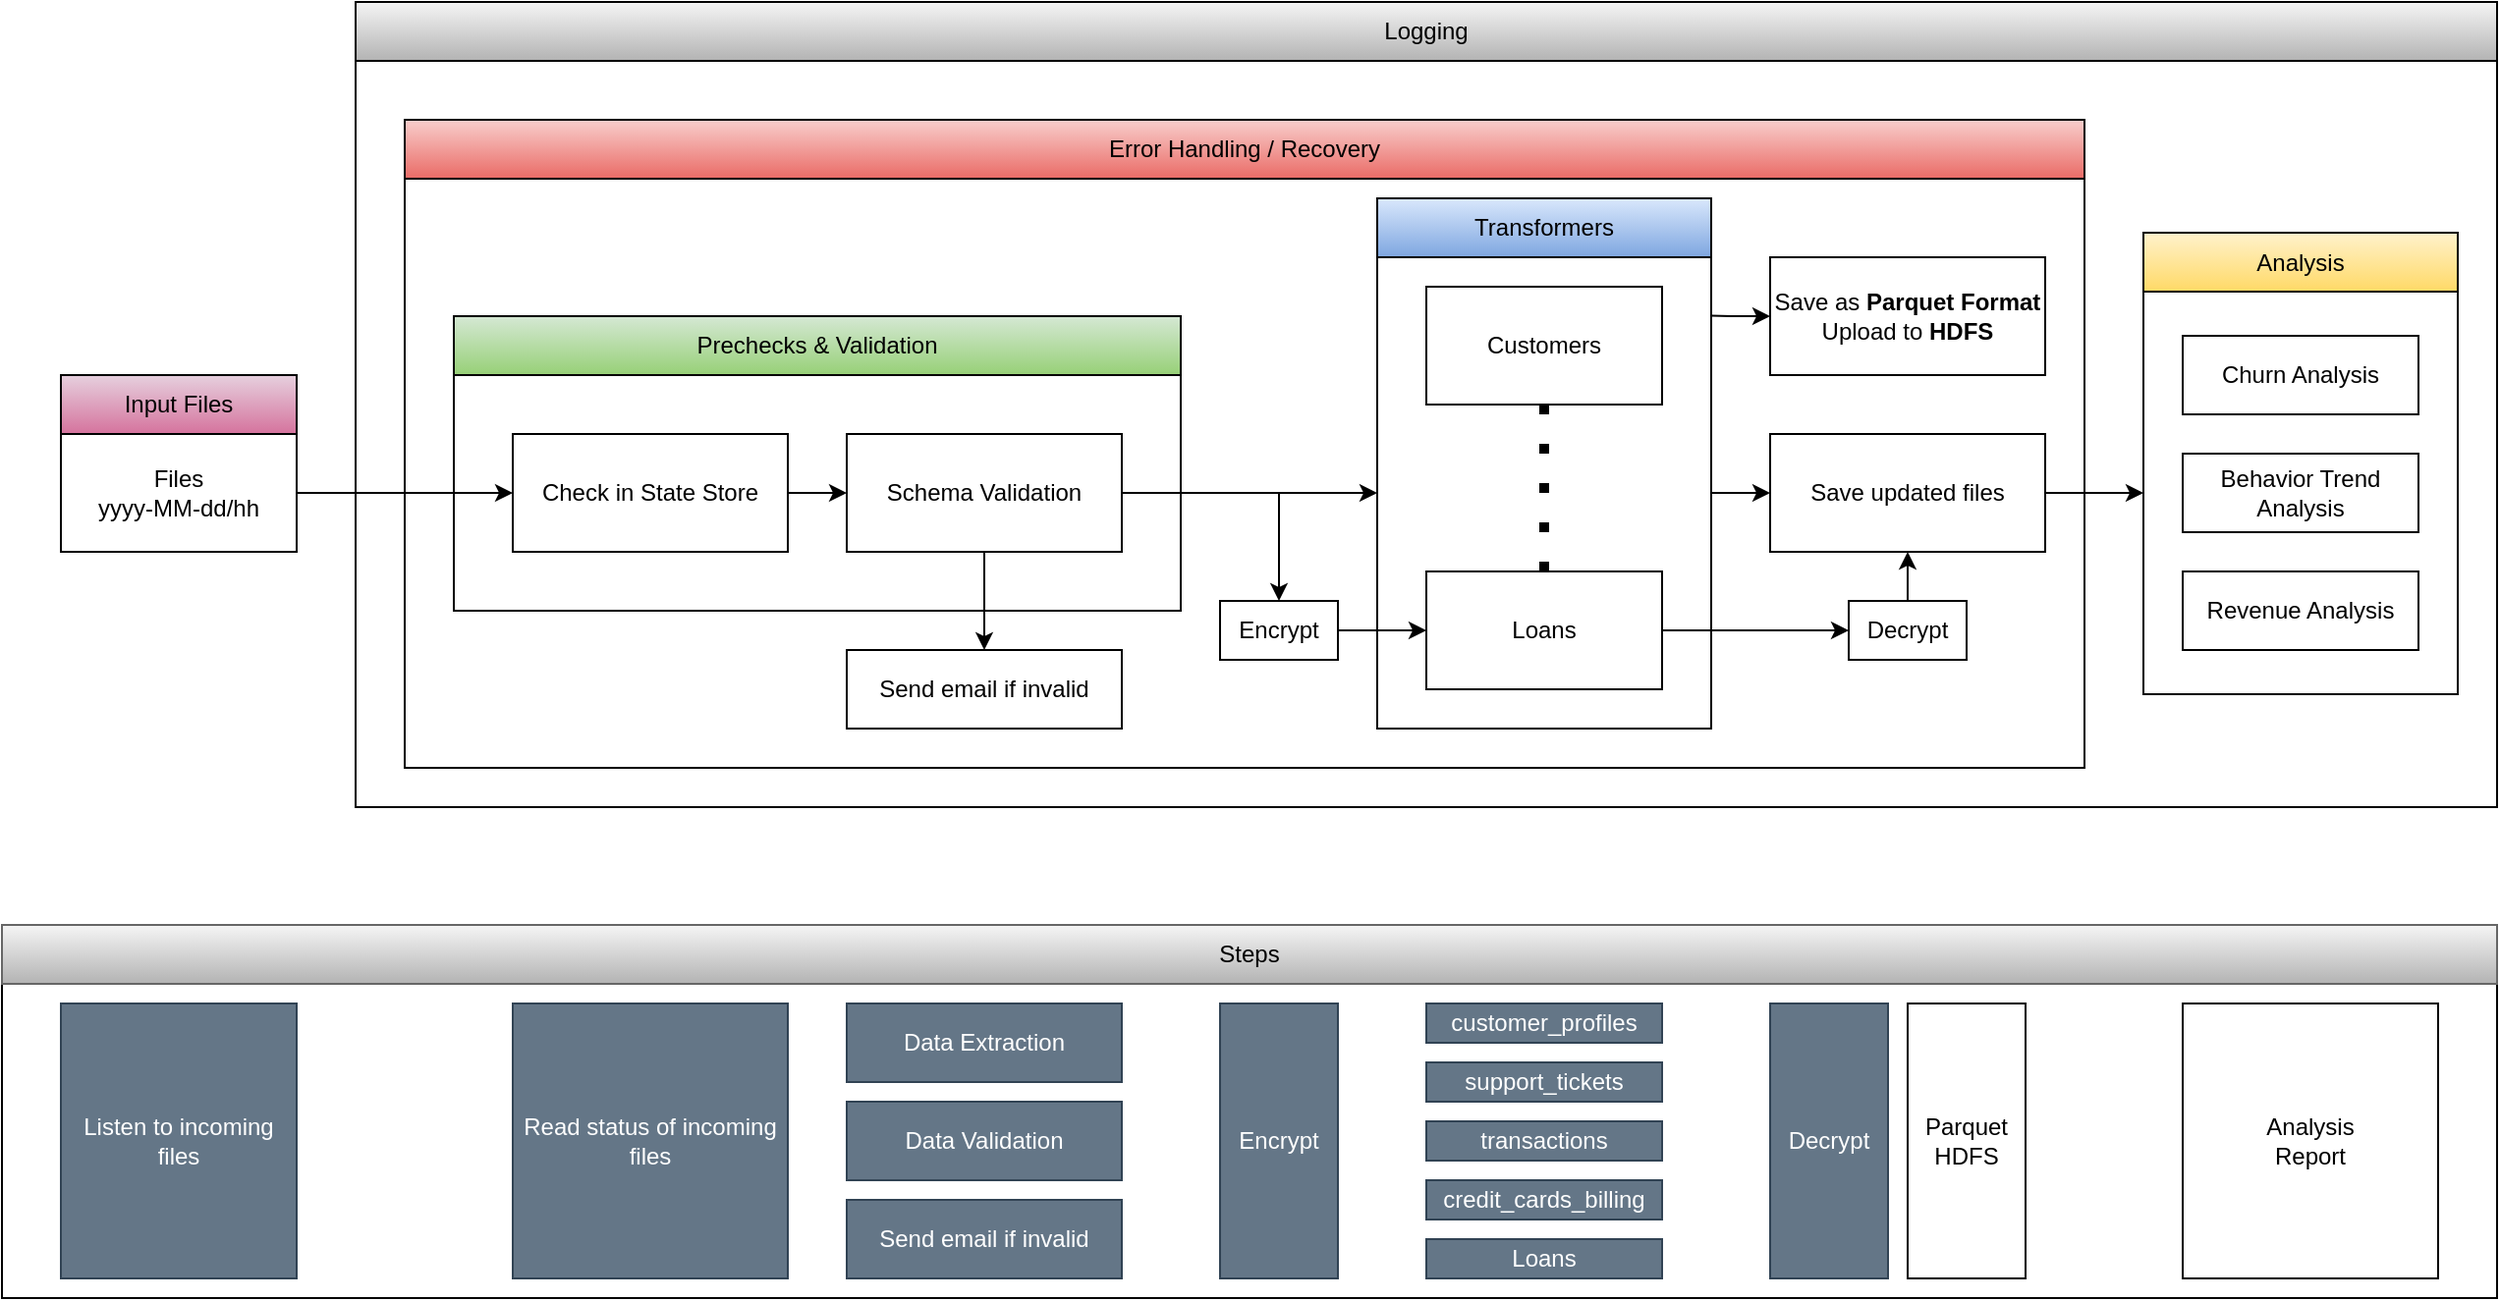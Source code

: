 <mxfile version="26.2.15">
  <diagram name="Page-1" id="PWRlCF0JaydEVSz9v9U_">
    <mxGraphModel dx="1826" dy="841" grid="1" gridSize="10" guides="1" tooltips="1" connect="1" arrows="1" fold="1" page="0" pageScale="1" pageWidth="850" pageHeight="1100" math="0" shadow="0">
      <root>
        <mxCell id="0" />
        <mxCell id="1" parent="0" />
        <mxCell id="rvvFlm47mMBsTaRFepqp-52" value="" style="rounded=0;whiteSpace=wrap;html=1;" parent="1" vertex="1">
          <mxGeometry x="-30" y="500" width="1270" height="160" as="geometry" />
        </mxCell>
        <mxCell id="rvvFlm47mMBsTaRFepqp-17" value="" style="rounded=0;whiteSpace=wrap;html=1;" parent="1" vertex="1">
          <mxGeometry x="150" y="30" width="1090" height="380" as="geometry" />
        </mxCell>
        <mxCell id="rvvFlm47mMBsTaRFepqp-18" value="Logging" style="rounded=0;whiteSpace=wrap;html=1;fillColor=#f5f5f5;strokeColor=#000000;gradientColor=#b3b3b3;" parent="1" vertex="1">
          <mxGeometry x="150" width="1090" height="30" as="geometry" />
        </mxCell>
        <mxCell id="rvvFlm47mMBsTaRFepqp-35" value="" style="rounded=0;whiteSpace=wrap;html=1;" parent="1" vertex="1">
          <mxGeometry x="175" y="90" width="855" height="300" as="geometry" />
        </mxCell>
        <mxCell id="rvvFlm47mMBsTaRFepqp-36" value="Error Handling / Recovery" style="rounded=0;whiteSpace=wrap;html=1;fillColor=#f8cecc;strokeColor=#000000;gradientColor=#ea6b66;" parent="1" vertex="1">
          <mxGeometry x="175" y="60" width="855" height="30" as="geometry" />
        </mxCell>
        <mxCell id="rvvFlm47mMBsTaRFepqp-15" value="" style="rounded=0;whiteSpace=wrap;html=1;" parent="1" vertex="1">
          <mxGeometry x="200" y="190" width="370" height="120" as="geometry" />
        </mxCell>
        <mxCell id="rvvFlm47mMBsTaRFepqp-19" style="edgeStyle=orthogonalEdgeStyle;rounded=0;orthogonalLoop=1;jettySize=auto;html=1;entryX=0;entryY=0.5;entryDx=0;entryDy=0;" parent="1" source="rvvFlm47mMBsTaRFepqp-2" target="rvvFlm47mMBsTaRFepqp-10" edge="1">
          <mxGeometry relative="1" as="geometry" />
        </mxCell>
        <mxCell id="rvvFlm47mMBsTaRFepqp-2" value="&lt;div&gt;Files&lt;/div&gt;&lt;div&gt;yyyy-MM-dd/hh&lt;/div&gt;" style="rounded=0;whiteSpace=wrap;html=1;" parent="1" vertex="1">
          <mxGeometry y="220" width="120" height="60" as="geometry" />
        </mxCell>
        <mxCell id="rvvFlm47mMBsTaRFepqp-27" style="edgeStyle=orthogonalEdgeStyle;rounded=0;orthogonalLoop=1;jettySize=auto;html=1;entryX=0;entryY=0.5;entryDx=0;entryDy=0;" parent="1" source="rvvFlm47mMBsTaRFepqp-4" target="rvvFlm47mMBsTaRFepqp-26" edge="1">
          <mxGeometry relative="1" as="geometry" />
        </mxCell>
        <mxCell id="rvvFlm47mMBsTaRFepqp-4" value="" style="rounded=0;whiteSpace=wrap;html=1;" parent="1" vertex="1">
          <mxGeometry x="670" y="130" width="170" height="240" as="geometry" />
        </mxCell>
        <mxCell id="rvvFlm47mMBsTaRFepqp-5" value="Transformers" style="rounded=0;whiteSpace=wrap;html=1;fillColor=#dae8fc;strokeColor=#000000;gradientColor=#7ea6e0;" parent="1" vertex="1">
          <mxGeometry x="670" y="100" width="170" height="30" as="geometry" />
        </mxCell>
        <mxCell id="rvvFlm47mMBsTaRFepqp-7" value="Customers" style="rounded=0;whiteSpace=wrap;html=1;" parent="1" vertex="1">
          <mxGeometry x="695" y="145" width="120" height="60" as="geometry" />
        </mxCell>
        <mxCell id="rvvFlm47mMBsTaRFepqp-30" style="edgeStyle=orthogonalEdgeStyle;rounded=0;orthogonalLoop=1;jettySize=auto;html=1;entryX=0;entryY=0.5;entryDx=0;entryDy=0;" parent="1" source="rvvFlm47mMBsTaRFepqp-8" target="rvvFlm47mMBsTaRFepqp-29" edge="1">
          <mxGeometry relative="1" as="geometry" />
        </mxCell>
        <mxCell id="rvvFlm47mMBsTaRFepqp-8" value="Loans" style="rounded=0;whiteSpace=wrap;html=1;" parent="1" vertex="1">
          <mxGeometry x="695" y="290" width="120" height="60" as="geometry" />
        </mxCell>
        <mxCell id="rvvFlm47mMBsTaRFepqp-9" value="" style="endArrow=none;dashed=1;html=1;dashPattern=1 3;strokeWidth=5;rounded=0;entryX=0.5;entryY=1;entryDx=0;entryDy=0;exitX=0.5;exitY=0;exitDx=0;exitDy=0;targetPerimeterSpacing=4;sourcePerimeterSpacing=4;startSize=13;endSize=7;jumpSize=10;jumpStyle=none;" parent="1" source="rvvFlm47mMBsTaRFepqp-8" target="rvvFlm47mMBsTaRFepqp-7" edge="1">
          <mxGeometry width="50" height="50" relative="1" as="geometry">
            <mxPoint x="950" y="310" as="sourcePoint" />
            <mxPoint x="1000" y="260" as="targetPoint" />
          </mxGeometry>
        </mxCell>
        <mxCell id="rvvFlm47mMBsTaRFepqp-13" value="" style="edgeStyle=orthogonalEdgeStyle;rounded=0;orthogonalLoop=1;jettySize=auto;html=1;" parent="1" source="rvvFlm47mMBsTaRFepqp-10" target="rvvFlm47mMBsTaRFepqp-11" edge="1">
          <mxGeometry relative="1" as="geometry" />
        </mxCell>
        <mxCell id="rvvFlm47mMBsTaRFepqp-10" value="Check in State Store" style="rounded=0;whiteSpace=wrap;html=1;" parent="1" vertex="1">
          <mxGeometry x="230" y="220" width="140" height="60" as="geometry" />
        </mxCell>
        <mxCell id="rvvFlm47mMBsTaRFepqp-14" value="" style="edgeStyle=orthogonalEdgeStyle;rounded=0;orthogonalLoop=1;jettySize=auto;html=1;" parent="1" source="rvvFlm47mMBsTaRFepqp-11" target="rvvFlm47mMBsTaRFepqp-4" edge="1">
          <mxGeometry relative="1" as="geometry" />
        </mxCell>
        <mxCell id="rvvFlm47mMBsTaRFepqp-32" style="edgeStyle=orthogonalEdgeStyle;rounded=0;orthogonalLoop=1;jettySize=auto;html=1;entryX=0.5;entryY=0;entryDx=0;entryDy=0;" parent="1" source="rvvFlm47mMBsTaRFepqp-11" target="rvvFlm47mMBsTaRFepqp-21" edge="1">
          <mxGeometry relative="1" as="geometry" />
        </mxCell>
        <mxCell id="rvvFlm47mMBsTaRFepqp-11" value="Schema Validation" style="rounded=0;whiteSpace=wrap;html=1;" parent="1" vertex="1">
          <mxGeometry x="400" y="220" width="140" height="60" as="geometry" />
        </mxCell>
        <mxCell id="rvvFlm47mMBsTaRFepqp-16" value="Prechecks &amp;amp; Validation" style="rounded=0;whiteSpace=wrap;html=1;fillColor=#d5e8d4;strokeColor=#000000;gradientColor=#97d077;" parent="1" vertex="1">
          <mxGeometry x="200" y="160" width="370" height="30" as="geometry" />
        </mxCell>
        <mxCell id="rvvFlm47mMBsTaRFepqp-23" style="edgeStyle=orthogonalEdgeStyle;rounded=0;orthogonalLoop=1;jettySize=auto;html=1;entryX=0;entryY=0.5;entryDx=0;entryDy=0;" parent="1" source="rvvFlm47mMBsTaRFepqp-21" target="rvvFlm47mMBsTaRFepqp-8" edge="1">
          <mxGeometry relative="1" as="geometry" />
        </mxCell>
        <mxCell id="rvvFlm47mMBsTaRFepqp-21" value="Encrypt" style="rounded=0;whiteSpace=wrap;html=1;" parent="1" vertex="1">
          <mxGeometry x="590" y="305" width="60" height="30" as="geometry" />
        </mxCell>
        <mxCell id="rvvFlm47mMBsTaRFepqp-43" style="edgeStyle=orthogonalEdgeStyle;rounded=0;orthogonalLoop=1;jettySize=auto;html=1;entryX=0;entryY=0.5;entryDx=0;entryDy=0;" parent="1" source="rvvFlm47mMBsTaRFepqp-26" target="rvvFlm47mMBsTaRFepqp-38" edge="1">
          <mxGeometry relative="1" as="geometry" />
        </mxCell>
        <mxCell id="rvvFlm47mMBsTaRFepqp-26" value="Save updated files" style="rounded=0;whiteSpace=wrap;html=1;" parent="1" vertex="1">
          <mxGeometry x="870" y="220" width="140" height="60" as="geometry" />
        </mxCell>
        <mxCell id="rvvFlm47mMBsTaRFepqp-31" value="" style="edgeStyle=orthogonalEdgeStyle;rounded=0;orthogonalLoop=1;jettySize=auto;html=1;" parent="1" source="rvvFlm47mMBsTaRFepqp-29" target="rvvFlm47mMBsTaRFepqp-26" edge="1">
          <mxGeometry relative="1" as="geometry" />
        </mxCell>
        <mxCell id="rvvFlm47mMBsTaRFepqp-29" value="Decrypt" style="rounded=0;whiteSpace=wrap;html=1;" parent="1" vertex="1">
          <mxGeometry x="910" y="305" width="60" height="30" as="geometry" />
        </mxCell>
        <mxCell id="rvvFlm47mMBsTaRFepqp-33" value="Send email if invalid" style="rounded=0;whiteSpace=wrap;html=1;" parent="1" vertex="1">
          <mxGeometry x="400" y="330" width="140" height="40" as="geometry" />
        </mxCell>
        <mxCell id="rvvFlm47mMBsTaRFepqp-34" value="" style="endArrow=classic;html=1;rounded=0;exitX=0.5;exitY=1;exitDx=0;exitDy=0;entryX=0.5;entryY=0;entryDx=0;entryDy=0;" parent="1" source="rvvFlm47mMBsTaRFepqp-11" target="rvvFlm47mMBsTaRFepqp-33" edge="1">
          <mxGeometry width="50" height="50" relative="1" as="geometry">
            <mxPoint x="490" y="560" as="sourcePoint" />
            <mxPoint x="540" y="510" as="targetPoint" />
          </mxGeometry>
        </mxCell>
        <mxCell id="rvvFlm47mMBsTaRFepqp-38" value="" style="rounded=0;whiteSpace=wrap;html=1;" parent="1" vertex="1">
          <mxGeometry x="1060" y="147.5" width="160" height="205" as="geometry" />
        </mxCell>
        <mxCell id="rvvFlm47mMBsTaRFepqp-39" value="Analysis" style="rounded=0;whiteSpace=wrap;html=1;fillColor=#fff2cc;strokeColor=#000000;gradientColor=#ffd966;" parent="1" vertex="1">
          <mxGeometry x="1060" y="117.5" width="160" height="30" as="geometry" />
        </mxCell>
        <mxCell id="rvvFlm47mMBsTaRFepqp-40" value="Churn Analysis" style="rounded=0;whiteSpace=wrap;html=1;" parent="1" vertex="1">
          <mxGeometry x="1080" y="170" width="120" height="40" as="geometry" />
        </mxCell>
        <mxCell id="rvvFlm47mMBsTaRFepqp-41" value="Behavior Trend Analysis" style="rounded=0;whiteSpace=wrap;html=1;" parent="1" vertex="1">
          <mxGeometry x="1080" y="230" width="120" height="40" as="geometry" />
        </mxCell>
        <mxCell id="rvvFlm47mMBsTaRFepqp-42" value="Revenue Analysis" style="rounded=0;whiteSpace=wrap;html=1;" parent="1" vertex="1">
          <mxGeometry x="1080" y="290" width="120" height="40" as="geometry" />
        </mxCell>
        <mxCell id="rvvFlm47mMBsTaRFepqp-44" value="Input Files" style="rounded=0;whiteSpace=wrap;html=1;fillColor=#e6d0de;strokeColor=#000000;gradientColor=#d5739d;" parent="1" vertex="1">
          <mxGeometry y="190" width="120" height="30" as="geometry" />
        </mxCell>
        <mxCell id="rvvFlm47mMBsTaRFepqp-47" value="&lt;div&gt;Save as &lt;b&gt;Parquet Format&lt;/b&gt;&lt;/div&gt;&lt;div&gt;Upload to &lt;b&gt;HDFS&lt;/b&gt;&lt;/div&gt;" style="rounded=0;whiteSpace=wrap;html=1;" parent="1" vertex="1">
          <mxGeometry x="870" y="130" width="140" height="60" as="geometry" />
        </mxCell>
        <mxCell id="rvvFlm47mMBsTaRFepqp-48" style="edgeStyle=orthogonalEdgeStyle;rounded=0;orthogonalLoop=1;jettySize=auto;html=1;entryX=1;entryY=0.124;entryDx=0;entryDy=0;entryPerimeter=0;startArrow=classic;startFill=1;endArrow=none;" parent="1" source="rvvFlm47mMBsTaRFepqp-47" target="rvvFlm47mMBsTaRFepqp-4" edge="1">
          <mxGeometry relative="1" as="geometry" />
        </mxCell>
        <mxCell id="rvvFlm47mMBsTaRFepqp-51" value="Listen to incoming files" style="rounded=0;whiteSpace=wrap;html=1;fillColor=#647687;fontColor=#ffffff;strokeColor=#314354;" parent="1" vertex="1">
          <mxGeometry y="510" width="120" height="140" as="geometry" />
        </mxCell>
        <mxCell id="rvvFlm47mMBsTaRFepqp-53" value="Steps" style="rounded=0;whiteSpace=wrap;html=1;fillColor=#f5f5f5;gradientColor=#b3b3b3;strokeColor=#666666;" parent="1" vertex="1">
          <mxGeometry x="-30" y="470" width="1270" height="30" as="geometry" />
        </mxCell>
        <mxCell id="rvvFlm47mMBsTaRFepqp-55" value="Read status of incoming files" style="rounded=0;whiteSpace=wrap;html=1;fillColor=#647687;fontColor=#ffffff;strokeColor=#314354;" parent="1" vertex="1">
          <mxGeometry x="230" y="510" width="140" height="140" as="geometry" />
        </mxCell>
        <mxCell id="rvvFlm47mMBsTaRFepqp-56" value="Data Validation" style="rounded=0;whiteSpace=wrap;html=1;fillColor=#647687;fontColor=#ffffff;strokeColor=#314354;" parent="1" vertex="1">
          <mxGeometry x="400" y="560" width="140" height="40" as="geometry" />
        </mxCell>
        <mxCell id="rvvFlm47mMBsTaRFepqp-57" value="Data Extraction" style="rounded=0;whiteSpace=wrap;html=1;fillColor=#647687;fontColor=#ffffff;strokeColor=#314354;" parent="1" vertex="1">
          <mxGeometry x="400" y="510" width="140" height="40" as="geometry" />
        </mxCell>
        <mxCell id="rvvFlm47mMBsTaRFepqp-58" value="Encrypt" style="rounded=0;whiteSpace=wrap;html=1;fillColor=#647687;fontColor=#ffffff;strokeColor=#314354;" parent="1" vertex="1">
          <mxGeometry x="590" y="510" width="60" height="140" as="geometry" />
        </mxCell>
        <mxCell id="rvvFlm47mMBsTaRFepqp-59" value="Decrypt" style="rounded=0;whiteSpace=wrap;html=1;fillColor=#647687;fontColor=#ffffff;strokeColor=#314354;" parent="1" vertex="1">
          <mxGeometry x="870" y="510" width="60" height="140" as="geometry" />
        </mxCell>
        <mxCell id="rvvFlm47mMBsTaRFepqp-60" value="customer_profiles" style="rounded=0;whiteSpace=wrap;html=1;fillColor=#647687;fontColor=#ffffff;strokeColor=#314354;" parent="1" vertex="1">
          <mxGeometry x="695" y="510" width="120" height="20" as="geometry" />
        </mxCell>
        <mxCell id="rvvFlm47mMBsTaRFepqp-61" value="support_tickets" style="rounded=0;whiteSpace=wrap;html=1;fillColor=#647687;fontColor=#ffffff;strokeColor=#314354;" parent="1" vertex="1">
          <mxGeometry x="695" y="540" width="120" height="20" as="geometry" />
        </mxCell>
        <mxCell id="rvvFlm47mMBsTaRFepqp-62" value="transactions" style="rounded=0;whiteSpace=wrap;html=1;fillColor=#647687;fontColor=#ffffff;strokeColor=#314354;" parent="1" vertex="1">
          <mxGeometry x="695" y="570" width="120" height="20" as="geometry" />
        </mxCell>
        <mxCell id="rvvFlm47mMBsTaRFepqp-63" value="credit_cards_billing" style="rounded=0;whiteSpace=wrap;html=1;fillColor=#647687;fontColor=#ffffff;strokeColor=#314354;" parent="1" vertex="1">
          <mxGeometry x="695" y="600" width="120" height="20" as="geometry" />
        </mxCell>
        <mxCell id="rvvFlm47mMBsTaRFepqp-64" value="Loans" style="rounded=0;whiteSpace=wrap;html=1;fillColor=#647687;fontColor=#ffffff;strokeColor=#314354;" parent="1" vertex="1">
          <mxGeometry x="695" y="630" width="120" height="20" as="geometry" />
        </mxCell>
        <mxCell id="rvvFlm47mMBsTaRFepqp-65" value="&lt;div&gt;Parquet&lt;/div&gt;&lt;div&gt;HDFS&lt;/div&gt;" style="rounded=0;whiteSpace=wrap;html=1;" parent="1" vertex="1">
          <mxGeometry x="940" y="510" width="60" height="140" as="geometry" />
        </mxCell>
        <mxCell id="rvvFlm47mMBsTaRFepqp-66" value="&lt;div&gt;Analysis&lt;/div&gt;&lt;div&gt;Report&lt;/div&gt;" style="rounded=0;whiteSpace=wrap;html=1;" parent="1" vertex="1">
          <mxGeometry x="1080" y="510" width="130" height="140" as="geometry" />
        </mxCell>
        <mxCell id="5Sz_-H0BnVoV-E5kJ6Kc-1" value="Send email if invalid" style="rounded=0;whiteSpace=wrap;html=1;fillColor=#647687;fontColor=#ffffff;strokeColor=#314354;" parent="1" vertex="1">
          <mxGeometry x="400" y="610" width="140" height="40" as="geometry" />
        </mxCell>
      </root>
    </mxGraphModel>
  </diagram>
</mxfile>

